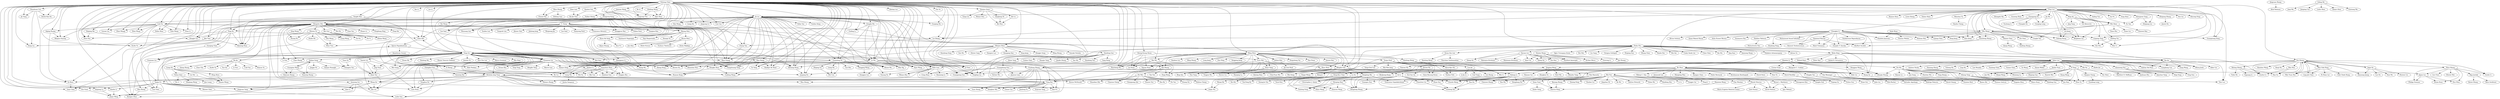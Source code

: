 strict digraph G{
"Enhong Chen " -> "Qi Liu "
"Enhong Chen " -> "Biao Xiang "
"Enhong Chen " -> "Fangshuang Tang "
"Enhong Chen " -> "Biao Chang "
"Enhong Chen " -> "Hengshu Zhu "
"Enhong Chen " -> "Yong Ge "
"Enhong Chen " -> "Chang Tan "
"Enhong Chen " -> "Chunni Dai"
"Enhong Chen " -> "Huanhuan Cao "
"Enhong Chen " -> "Jilei Tian "
"Enhong Chen " -> "Le Wu "
"Enhong Chen " -> "Linli Xu "
"Enhong Chen " -> "Tengfei Bao "
"Enhong Chen " -> "Lei Zhang "
"Enhong Chen " -> "Jie Yang "
"Enhong Chen " -> "Zaiyi Chen"
"Enhong Chen " -> "Qi Zhou "
"Enhong Chen " -> "Nicholas Jing Yuan "
"Enhong Chen " -> "Yijun Wang"
"Enhong Chen " -> "Zhen Pan"
"Enhong Chen " -> "Tong Xu "
"Enhong Chen " -> "Haiping Ma "
"Enhong Chen " -> "Hongjie Lin"
"Enhong Chen " -> "Hongke Zhao "
"Enhong Chen " -> "Ruoyan Kong"
"Enhong Chen " -> "Xianyu Zeng "
"Enhong Chen " -> "Chuanren Liu "
"Enhong Chen " -> "Liyuan Liu "
"Enhong Chen " -> "Zhen Wangy"
"Enhong Chen " -> "Chu Guan "
"Enhong Chen " -> "Xinjiang Lu "
"Enhong Chen " -> "Xiaolin Li "
"Enhong Chen " -> "Xin Li "
"Enhong Chen " -> "Guandong Xu "
"Enhong Chen " -> "Lin Li "
"Enhong Chen " -> "Aiqing Huang "
"Enhong Chen " -> "Wenjun Ouyang "
"Enhong Chen " -> "Chen Zhu "
"Enhong Chen " -> "Zheng Dong "
"Enhong Chen " -> "Zhen Wang "
"Enhong Chen " -> "Zefan Shen "
"Enhong Chen " -> "Yubo Wang "
"Enhong Chen " -> "Yitan Li "
"Enhong Chen " -> "Guangxiang Zeng "
"Enhong Chen " -> "Min Wang "
"Enhong Chen " -> "Ji Chen "
"Enhong Chen " -> "Kuifei Yu "
"Enhong Chen " -> "Bo Li "
"Enhong Chen " -> "Dong Liu "
"Enhong Chen " -> "Zhongmou Li "
"Enhong Chen " -> "Lingyang Chu "
"Enhong Chen " -> "Zhefeng Wang "
"Enhong Chen " -> "Zijin Zhao "
"Enhong Chen " -> "Yong Ge "
"Enhong Chen " -> "Yanjie Fu "
"Enhong Chen " -> "Xiangyu Zhao "
"Enhong Chen " -> "Guifeng Wang "
"Enhong Chen " -> "Guangming Guo "
"Enhong Chen " -> "Yingling Liu "
"Enhong Chen " -> "Minghui Qiu "
"Enhong Chen " -> "Yingzi Wang "
"Enhong Chen " -> "Defu Lian "
"Enhong Chen " -> "Yong Rui "
"Enhong Chen " -> "Cong Zhao "
"Enhong Chen " -> "Zhen Liao "
"Enhong Chen " -> "Yu Yang "
"Enhong Chen " -> "Shafqat Ali Shad "
"Enhong Chen " -> "Hao Wang "
"Enhong Chen " -> "Xiaohui Sun "
"Enhong Chen " -> "Derek Hao Hu "
"Enhong Chen " -> "Xiaojun Quan "
"Enhong Chen " -> "Qiming Luo "
"Enhong Chen " -> "Haocheng Wu "
"Enhong Chen " -> "Wei Wu "
"Enhong Chen " -> "Lei Duan "
"Enhong Chen " -> "Runze Wu "
"Enhong Chen " -> "Wan Ng"
"Enhong Chen " -> "Fuzheng Zhang "
"Enhong Chen " -> "Fan Ye "
"Enhong Chen " -> "Xiang Wu "
"Enhong Chen " -> "Liang He "
"Enhong Chen " -> "Jingsong Lv"
"Enhong Chen " -> "Can Cao"
"Enhong Chen " -> "Guoping Hu"
"Enhong Chen " -> "Yi Zheng "
"Enhong Chen " -> "Guiling Li "
"Enhong Chen " -> "Baoxing Huai "
"Enhong Chen " -> "Junping Du "
"Fuzheng Zhang " -> "Zhenyu Zhang"
"Fuzheng Zhang " -> "Honghao Wei "
"Fuzheng Zhang " -> "Chuan Cao "
"Fuzheng Zhang " -> "Hao Fu "
"Fuzheng Zhang " -> "Yuan Zhong "
"Fuzheng Zhang " -> "Wen Zhong "
"Fuzheng Zhang " -> "Jianxun Lian "
"Fuzheng Zhang " -> "Yingmin Zhou "
"Wei Wu " -> "Kai Zhang "
"Wei Wu " -> "Haocheng Wu "
"Wei Wu " -> "Fang Wang "
"Wei Wu " -> "Lei Duan "
"Kai Zhang " -> "Fang Wang "
"Xiaojun Quan " -> "Wenyu Dou "
"Xiaojun Quan " -> "Xingliang Ni "
"Xiaojun Quan " -> "Zhi Lu "
"Xiaojun Quan " -> "Bei Hua "
"Xiaojun Quan " -> "Gang Liu "
"Zhi Lu " -> "Bei Hua "
"Xingliang Ni " -> "Bei Hua "
"Xiaohui Sun " -> "Dongyeop Kang "
"Xiaohui Sun " -> "Ho-Jin Choi "
"Dongyeop Kang " -> "Woosang Lim "
"Dongyeop Kang " -> "Kijung Shin "
"Dongyeop Kang " -> "Lee Sael "
"Dongyeop Kang " -> "U. Kang "
"Dongyeop Kang " -> "Donggyun Han "
"Dongyeop Kang " -> "Nahea Park "
"Dongyeop Kang " -> "Sangtae Kim "
"Dongyeop Kang " -> "Soobin Lee "
"U. Kang " -> "Francesco Silvestri "
"U. Kang " -> "Yongsub Lim "
"U. Kang " -> "Jihoon Choi"
"U. Kang " -> "Woosang Lim "
"U. Kang " -> "Kijung Shin "
"U. Kang " -> "Lee Sael "
"U. Kang " -> "Jinhong Jung "
"U. Kang " -> "Woojeong Jin"
"U. Kang " -> "Lee Sael"
"U. Kang " -> "Namyong Park"
"U. Kang " -> "Donggyun Han "
"U. Kang " -> "Nahea Park "
"U. Kang " -> "Sangtae Kim "
"U. Kang " -> "Soobin Lee "
"Kijung Shin " -> "Hyun Ah Song "
"Kijung Shin " -> "Hwanjo Yu "
"Kijung Shin " -> "Jisu Kim "
"Kijung Shin " -> "Vaishnavh Nagarajan "
"Kijung Shin " -> "Naji Shajarisales "
"Hyun Ah Song " -> "Xiao Fu "
"Hyun Ah Song " -> "Kejun Huang "
"Kijung Shin " -> "Bryan Hooi "
"Bryan Hooi " -> "Disha Makhija"
"Bryan Hooi " -> "Mohit Kumar"
"Bryan Hooi " -> "Jisu Kim "
"Bryan Hooi " -> "Tsubasa Takahashi "
"Zhen Liao " -> "Ho-Jin Choi "
"Defu Lian " -> "Yuyang Ye"
"Defu Lian " -> "Wenya Zhu"
"Defu Lian " -> "Zhenyu Zhang"
"Defu Lian " -> "Xianming Li "
"Defu Lian " -> "Yong Rui "
"Defu Lian " -> "Cong Zhao "
"Yingzi Wang " -> "Kieran McDonald "
"Yingzi Wang " -> "Yong Rui "
"Minghui Qiu " -> "Guangming Guo "
"Minghui Qiu " -> "Yingling Liu "
"Minghui Qiu " -> "Yaliang Li "
"Minghui Qiu " -> "Qi Li "
"Minghui Qiu " -> "Shi Zhi "
"Minghui Qiu " -> "Lu Su "
"Minghui Qiu " -> "Heng Ji "
"Minghui Qiu " -> "Qiming Diao "
"Minghui Qiu " -> "Chao-Yuan Wu "
"Minghui Qiu " -> "Wei Dong "
"Heng Ji " -> "Wenqi He "
"Heng Ji " -> "Meng Qu "
"Heng Ji " -> "Zeqiu Wu "
"Meng Qu " -> "Zeqiu Wu "
"Wenqi He " -> "Zeqiu Wu "
"Lu Su " -> "Hengtong Zhang "
"Lu Su " -> "Yunlong Feng "
"Lu Su " -> "Zhaoran Wang "
"Lu Su " -> "Shiyu Wang "
"Lu Su " -> "Chuishi Meng "
"Lu Su " -> "Christopher J. Quinn "
"Qi Li " -> "Hengtong Zhang "
"Qi Li " -> "Yunlong Feng "
"Qi Li " -> "Chuishi Meng "
"Qi Li " -> "Nan Du "
"Qi Li " -> "Yusheng Xie "
"Qi Li " -> "Christopher J. Quinn "
"Nan Du " -> "Yusheng Xie "
"Yaliang Li " -> "Chenwei Zhang "
"Yaliang Li " -> "Hengtong Zhang "
"Yaliang Li " -> "Guangxu Xun "
"Yaliang Li " -> "Vishrawas Gopalakrishnan"
"Yaliang Li " -> "Chaochun Liu "
"Yaliang Li " -> "Huan Sun "
"Yaliang Li " -> "Hongliang Fei"
"Yaliang Li " -> "Hao Wu"
"Yaliang Li " -> "Chuishi Meng "
"Yaliang Li " -> "Yusheng Xie "
"Huan Sun " -> "Yusheng Xie "
"Chaochun Liu " -> "Yusheng Xie "
"Yanjie Fu " -> "Xiaolin Li "
"Yanjie Fu " -> "Xinjiang Lu "
"Yanjie Fu " -> "Jingci Ming"
"Yanjie Fu " -> "Bin Liu "
"Yanjie Fu " -> "Qiao Li "
"Yanjie Fu " -> "Weiwei Chen "
"Yanjie Fu " -> "Jingyuan Yang "
"Yanjie Fu " -> "Hao Zhong "
"Yanjie Fu " -> "Yong Ge "
"Yanjie Fu " -> "Spiros Papadimitriou "
"Yanjie Fu " -> "Lian Duan "
"Yanjie Fu " -> "Can Chen "
"Yanjie Fu " -> "Yong Ge "
"Spiros Papadimitriou " -> "Ananthram Swami "
"Spiros Papadimitriou " -> "Yong Ge "
"Yong Ge " -> "Guifeng Wang "
"Yong Ge " -> "Richang Hong "
"Yong Ge " -> "Chuan He "
"Yong Ge " -> "Xindong Wu "
"Yong Ge " -> "Junping Du "
"Hao Zhong " -> "Xiangyu Zhao "
"Weiwei Chen " -> "Leilei Sun "
"Xinjiang Lu " -> "Jingci Ming"
"Xiaolin Li " -> "Jingci Ming"
"Zhefeng Wang " -> "Lingyang Chu "
"Zhefeng Wang " -> "Zijin Zhao "
"Zhongmou Li " -> "Xiang Wu "
"Min Wang " -> "Fei Chen "
"Min Wang " -> "Linpeng Tang "
"Min Wang " -> "Lei Zhang "
"Min Wang " -> "Guangxiang Zeng "
"Min Wang " -> "Yuhong Xiong "
"Min Wang " -> "Bingduan Lin "
"Min Wang " -> "Peng Jiang "
"Min Wang " -> "Huiman Hou "
"Min Wang " -> "Lijiang Chen "
"Min Wang " -> "Shimin Chen "
"Min Wang " -> "Conglei Yao "
"Min Wang " -> "Gensheng Zhang "
"Min Wang " -> "Xiao Jiang "
"Gensheng Zhang " -> "Abolfazl Asudeh "
"Gensheng Zhang " -> "Gergely V. Zaruba "
"Shimin Chen " -> "Yanfeng Zhang "
"Shimin Chen " -> "Qiang Wang "
"Lei Zhang " -> "Chang Tan "
"Lei Zhang " -> "Ji Chen "
"Chang Tan " -> "Biao Chang "
"Linpeng Tang " -> "Kai Shu "
"Linpeng Tang " -> "Wan Li "
"Aiqing Huang " -> "Qi Zhou "
"Aiqing Huang " -> "Wenjun Ouyang "
"Qi Zhou " -> "Zaiyi Chen"
"Chu Guan " -> "Jingci Ming"
"Chuanren Liu " -> "Xianyu Zeng "
"Chuanren Liu " -> "Jingyuan Yang "
"Chuanren Liu " -> "Mingfei Teng "
"Chuanren Liu " -> "March Liao"
"Chuanren Liu " -> "Vivian Zhu"
"Chuanren Liu " -> "Nicholas Jing Yuan "
"Chuanren Liu " -> "Songhua Xu "
"Chuanren Liu " -> "Zheng Dong "
"Chuanren Liu " -> "Kai Zhang "
"Chuanren Liu " -> "Wei Geng"
"Chuanren Liu " -> "Matt Perkins"
"Chuanren Liu " -> "Bowen Du "
"Chuanren Liu " -> "Zhenshan Hou "
"Chuanren Liu " -> "Meng Qu "
"Chuanren Liu " -> "Leilei Sun "
"Chuanren Liu " -> "Yanming Xie"
"Chuanren Liu " -> "Lian Duan "
"Chuanren Liu " -> "Yong Tang "
"Chuanren Liu " -> "Yong Ge "
"Meng Qu " -> "Qiao Li "
"Meng Qu " -> "Jingyuan Yang "
"Meng Qu " -> "Bin Liu "
"Kai Zhang " -> "Shandian Zhe "
"Kai Zhang " -> "Chaoran Cheng "
"Kai Zhang " -> "Tan Yan "
"Songhua Xu " -> "Lian Duan "
"Nicholas Jing Yuan " -> "Zaiyi Chen"
"Nicholas Jing Yuan " -> "Zhenyu Zhang"
"Nicholas Jing Yuan " -> "Kieran McDonald "
"Nicholas Jing Yuan " -> "Honghao Wei "
"Nicholas Jing Yuan " -> "Chuan Cao "
"Nicholas Jing Yuan " -> "Hao Fu "
"Nicholas Jing Yuan " -> "Yuan Zhong "
"Nicholas Jing Yuan " -> "Wen Zhong "
"Nicholas Jing Yuan " -> "Lian Duan "
"Hongke Zhao " -> "Ruoyan Kong"
"Hongke Zhao " -> "Guifeng Wang "
"Haiping Ma " -> "Zhen Pan"
"Haiping Ma " -> "Hongjie Lin"
"Tong Xu " -> "Zhen Pan"
"Tong Xu " -> "Hongjie Lin"
"Tong Xu " -> "Guannan Liu "
"Tong Xu " -> "Guoqing Chen "
"Tong Xu " -> "Xiangyu Zhao "
"Tong Xu " -> "Chen Zhu "
"Tong Xu " -> "Baoxing Huai "
"Guoqing Chen " -> "Can Chen "
"Guannan Liu " -> "Can Chen "
"Tengfei Bao " -> "Le Wu "
"Tengfei Bao " -> "Linli Xu "
"Tengfei Bao " -> "Yi Zheng "
"Tengfei Bao " -> "Baoxing Huai "
"Tengfei Bao " -> "Hengshu Zhu "
"Hengshu Zhu " -> "Biao Chang "
"Hengshu Zhu " -> "Xianyu Zeng "
"Hengshu Zhu " -> "Huang Xu "
"Hengshu Zhu " -> "Bin Guo "
"Hengshu Zhu " -> "Chen Zhu "
"Hengshu Zhu " -> "Bo Jin "
"Hengshu Zhu " -> "Li Guo"
"Hengshu Zhu " -> "Chao Zhang"
"Hengshu Zhu " -> "Kuifei Yu "
"Hengshu Zhu " -> "Huayu Li "
"Hengshu Zhu " -> "Fangshuang Tang "
"Hengshu Zhu " -> "Xiangyu Zhao "
"Hengshu Zhu " -> "Chen Zhu "
"Hengshu Zhu " -> "Pengliang Ding "
"Hengshu Zhu " -> "Fang Xie "
"Hengshu Zhu " -> "Qing Wang "
"Hengshu Zhu " -> "Wei Hu "
"Hengshu Zhu " -> "Yuan Yao "
"Hengshu Zhu " -> "Junming Liu "
"Hengshu Zhu " -> "Baoxing Huai "
"Junming Liu " -> "Jingci Ming"
"Junming Liu " -> "Qiao Li "
"Junming Liu " -> "Jingyuan Yang "
"Junming Liu " -> "Leilei Sun "
"Bo Jin " -> "Chao Che "
"Bo Jin " -> "Kuifei Yu"
"Bo Jin " -> "Yue Qu "
"Bo Jin " -> "Li Guo "
"Bo Jin " -> "Cuili Yao "
"Bo Jin " -> "Ruiyun Yu "
"Bo Jin " -> "Qiang Zhang "
"Bin Guo " -> "Zhitao Wang "
"Bin Guo " -> "Liang Wang "
"Bin Guo " -> "Tao Ku "
"Bin Guo " -> "Fei Yi "
"Bin Guo " -> "Miao Tian "
"Linli Xu " -> "Zaiyi Chen"
"Linli Xu " -> "Liyuan Liu "
"Linli Xu " -> "Zhen Wangy"
"Linli Xu " -> "Wenjun Ouyang "
"Linli Xu " -> "Zhen Wang "
"Linli Xu " -> "Zefan Shen "
"Linli Xu " -> "Yubo Wang "
"Linli Xu " -> "Yitan Li "
"Linli Xu " -> "Yong Rui "
"Le Wu " -> "Yijun Wang"
"Le Wu " -> "Guangming Guo "
"Le Wu " -> "Yingling Liu "
"Le Wu " -> "Junping Du "
"Le Wu " -> "Richang Hong "
"Richang Hong " -> "Junping Du "
"Jilei Tian " -> "Kuifei Yu "
"Jilei Tian " -> "Dong Liu "
"Jilei Tian " -> "Baoxing Huai "
"Huanhuan Cao " -> "Jie Yang "
"Huanhuan Cao " -> "Kuifei Yu "
"Huanhuan Cao " -> "Dong Liu "
"Huanhuan Cao " -> "Derek Hao Hu "
"Yong Ge " -> "Biao Chang "
"Yong Ge " -> "Hasan Timucin Ozdemir "
"Yong Ge " -> "Jannite Yu "
"Yong Ge " -> "Kuo Chu Lee "
"Yong Ge " -> "Zhenyu Zhang"
"Yong Ge " -> "Qi Liu "
"Yong Ge " -> "Ruoyan Kong"
"Yong Ge " -> "Yong Rui "
"Yong Ge " -> "Danhuai Guo "
"Yong Ge " -> "Yingqiu Zhu "
"Yong Ge " -> "Wei Xu "
"Yong Ge " -> "Zijun Yao "
"Yong Ge " -> "Yanchi Liu "
"Yong Ge " -> "Chen Zhu "
"Yong Ge " -> "Li Guo"
"Yong Ge " -> "Chao Zhang"
"Yong Ge " -> "Liang Wu "
"Yong Ge " -> "Liang Du "
"Yong Ge " -> "Bo Liu "
"Yong Ge " -> "Changxia Tao "
"Yong Ge " -> "Qinbao Song "
"Yong Ge " -> "Yuan Ge"
"Yong Ge " -> "Wei Geng"
"Yong Ge " -> "Matt Perkins"
"Yong Ge " -> "Keli Xiao "
"Yong Ge " -> "Marco Gruteser "
"Yong Ge " -> "Biao Xiang "
"Yong Ge " -> "Yi Zheng "
"Yong Ge " -> "Min Ding "
"Yong Ge " -> "Xiang Wu "
"Biao Xiang " -> "Fangshuang Tang "
"Biao Xiang " -> "Ji Chen "
"Biao Xiang " -> "Yu Yang "
"Biao Xiang " -> "Shafqat Ali Shad "
"Biao Xiang " -> "Yi Zheng "
"Keli Xiao " -> "Yong Ge "
"Yuan Ge" -> "Changxia Tao "
"Qinbao Song " -> "Changxia Tao "
"Qinbao Song " -> "Guangtao Wang "
"Qinbao Song " -> "Xueying Zhang "
"Qinbao Song " -> "Kaiyuan Zhang "
"Qinbao Song " -> "Xuejun Huangfu "
"Qinbao Song " -> "Jingjie Ni "
"Guangtao Wang " -> "Xueying Zhang "
"Guangtao Wang " -> "Kaiyuan Zhang "
"Guangtao Wang " -> "Qinbao Song "
"Liang Du " -> "Hanmo Wang "
"Liang Du " -> "Peng Zhou "
"Liang Du " -> "Lei Shi "
"Liang Du " -> "Yuhua Qian "
"Liang Du " -> "Liang Wu "
"Liang Du " -> "Bo Liu "
"Jianhui Li " -> "Danhuai Guo "
"Jianhui Li " -> "Yingqiu Zhu "
"Jianhui Li " -> "Wei Xu "
"Jianhui Li " -> "Liang Wu "
"Jianhui Li " -> "Bo Liu "
"Jianhui Li " -> "Bin Cao "
"Guandong Xu " -> "Liang Wu "
"Guandong Xu " -> "Bo Liu "
"Guandong Xu " -> "Yuanchun Zhou "
"Guandong Xu " -> "Liang Hu "
"Guandong Xu " -> "Wei Cao "
"Guandong Xu " -> "Zhiping Gu"
"Guandong Xu " -> "Runze Wu "
"Guandong Xu " -> "Wan Ng"
"Guandong Xu " -> "Songguo Liu"
"Guandong Xu " -> "Can Zhu "
"Zhiping Gu" -> "Wei Cao "
"Liang Hu " -> "Wei Cao "
"Yuanchun Zhou " -> "Danhuai Guo "
"Yuanchun Zhou " -> "Yingqiu Zhu "
"Yuanchun Zhou " -> "Wei Xu "
"Yuanchun Zhou " -> "Liang Wu "
"Yuanchun Zhou " -> "Bo Liu "
"Yuanchun Zhou " -> "Bin Cao "
"Liang Wu " -> "Justin Sampson "
"Yuhua Qian " -> "Zhiqiang Wang "
"Yuhua Qian " -> "Jiye Liang "
"Yuhua Qian " -> "Ru Li "
"Lei Shi " -> "Hanmo Wang "
"Peng Zhou " -> "Hanmo Wang "
"Yanchi Liu " -> "Zijun Yao "
"Yanchi Liu " -> "Bin Liu "
"Yanchi Liu " -> "Lian Duan "
"Zijun Yao " -> "Bin Liu "
"Zijun Yao " -> "Yong Ge "
"Yong Rui " -> "Honghao Wei "
"Yong Rui " -> "Chuan Cao "
"Yong Rui " -> "Hao Fu "
"Yong Rui " -> "Yuan Zhong "
"Yong Rui " -> "Hao Fu "
"Yong Rui " -> "Jianlong Fu "
"Yong Rui " -> "Kuiyuan Yang "
"Qi Liu " -> "Fangshuang Tang "
"Qi Liu " -> "Yuyang Ye"
"Qi Liu " -> "Wenya Zhu"
"Qi Liu " -> "Yijun Wang"
"Qi Liu " -> "Zhen Pan"
"Qi Liu " -> "Hongjie Lin"
"Qi Liu " -> "Ruoyan Kong"
"Qi Liu " -> "Xianyu Zeng "
"Qi Liu " -> "Keli Xiao "
"Qi Liu " -> "Yefan Tao "
"Qi Liu " -> "Yuefan Deng "
"Qi Liu " -> "Chen Zhu "
"Qi Liu " -> "Zheng Dong "
"Qi Liu " -> "Ji Chen "
"Qi Liu " -> "Xiangyu Zhao "
"Qi Liu " -> "Guifeng Wang "
"Qi Liu " -> "Guangming Guo "
"Qi Liu " -> "Yingling Liu "
"Qi Liu " -> "Yu Yang "
"Qi Liu " -> "Shafqat Ali Shad "
"Qi Liu " -> "Hao Wang "
"Qi Liu " -> "Runze Wu "
"Qi Liu " -> "Wan Ng"
"Qi Liu " -> "Xiang Wu "
"Qi Liu " -> "Liang He "
"Qi Liu " -> "Jingsong Lv"
"Qi Liu " -> "Can Cao"
"Qi Liu " -> "Guoping Hu"
"Qi Liu " -> "Yi Zheng "
"Qi Liu " -> "Baoxing Huai "
"Qi Liu " -> "Junping Du "
"Hengshu Zhu " -> "Zhiwen Yu "
"Zhiwen Yu " -> "Huang Xu "
"Zhiwen Yu " -> "Zhitao Wang "
"Zhiwen Yu " -> "Liang Wang "
"Zhiwen Yu " -> "Tao Ku "
"Zhiwen Yu " -> "Fei Yi "
"Zhiwen Yu " -> "Miao Tian "
"Zhiwen Yu " -> "Zhu Wang "
"Zhiwen Yu " -> "Huilei He "
"Zhiwen Yu " -> "Jilei Tian "
"Zhu Wang " -> "Miao Tian "
"Qi Liu " -> "Biao Chang "
"Enhong Chen " -> "Miao Zhang "
"Enhong Chen " -> "Wenjun Zhou "
"Enhong Chen " -> "Hao Zhong "
"Enhong Chen " -> "Guangzhong Sun "
"Enhong Chen " -> "Ming Zhou "
"Enhong Chen " -> "Kai Zheng "
"Kai Zheng " -> "Hoyoung Jueng"
"Kai Zheng " -> "Jiajie Xu "
"Kai Zheng " -> "Haozhou Wang "
"Kai Zheng " -> "Bolong Zheng "
"Kai Zheng " -> "Wen Chih Peng "
"Kai Zheng " -> "Ling Jyh Chen "
"Kai Zheng " -> "Fuzheng Zhang "
"Kai Zheng " -> "Yong Rui "
"Kai Zheng " -> "Han Su "
"Kai Zheng " -> "Guohui Li "
"Kai Zheng " -> "Shuo Shang "
"Kai Zheng " -> "Guohe Li "
"Kai Zheng " -> "Haoji Hu "
"Kai Zheng " -> "Yingzi Wang "
"Shuo Shang " -> "Kun Zhao "
"Shuo Shang " -> "Philipp Sommer "
"Shuo Shang " -> "Brano Kusy "
"Shuo Shang " -> "Raja Jurdak "
"Shuo Shang " -> "Lisi Chen "
"Shuo Shang " -> "Zhewei Wei "
"Shuo Shang " -> "Guohe Li "
"Raja Jurdak " -> "Kewei Zhang "
"Raja Jurdak " -> "Reza Arablouei "
"Fuzheng Zhang " -> "Xiang Ao "
"Xiang Ao " -> "Yingmin Zhou "
"Ling Jyh Chen " -> "Kai Zheng "
"Wen Chih Peng " -> "Wen Yuan Zhu "
"Wen Chih Peng " -> "Kai Zheng "
"Wen Chih Peng " -> "Chih Chieh Hung "
"Wen Chih Peng " -> "Po Ruey Lei "
"Wen Yuan Zhu " -> "Kai Zheng "
"Bolong Zheng " -> "Yaguang Li "
"Bolong Zheng " -> "Han Su "
"Bolong Zheng " -> "Tieke He "
"Bolong Zheng " -> "Guohui Li "
"Jiajie Xu " -> "Hoyoung Jueng"
"Jiajie Xu " -> "Huiwen Liu "
"Jiajie Xu " -> "Kai Zheng "
"Jiajie Xu " -> "Lan Du "
"Jiajie Xu " -> "Xian Wu "
"Ming Zhou " -> "Pengcheng Yin "
"Ming Zhou " -> "Nan Duan "
"Ming Zhou " -> "Junwei Bao "
"Ming Zhou " -> "Kai Zhang "
"Ming Zhou " -> "Wei Wu "
"Ming Zhou " -> "Haocheng Wu "
"Ming Zhou " -> "Zhou Zhao "
"Ming Zhou " -> "Furu Wei "
"Ming Zhou " -> "Yingjun Wu "
"Ming Zhou " -> "Hyun-Kyo Oh "
"Ming Zhou " -> "Sunju Park "
"Ming Zhou " -> "Yajuan Duan "
"Ming Zhou " -> "Xiaolong Wang "
"Ming Zhou " -> "Xiaohua Liu "
"Ming Zhou " -> "Ming Zhang "
"Ming Zhou " -> "Jinhan Kim "
"Ming Zhou " -> "Long Jiang "
"Ming Zhou " -> "Xiaohua Liu "
"Ming Zhou " -> "Long Jiang "
"Ming Zhou " -> "Duo Ding "
"Ming Zhou " -> "Xingping Jiang "
"Ming Zhou " -> "Fang Wang "
"Ming Zhou " -> "Lei Duan "
"Ming Zhou " -> "Bing Qin "
"Ming Zhou " -> "Nan Yang "
"Long Jiang " -> "Ming Zhou "
"Jinhan Kim " -> "Ming Zhou "
"Sunju Park " -> "Hyun-Kyo Oh "
"Sunju Park " -> "Jiwoon Ha "
"Sunju Park " -> "Soon-Hyoung Kwon "
"Sunju Park " -> "Min-Hee Jang "
"Sunju Park " -> "Sang-Chul Lee "
"Sunju Park " -> "Yoohan Noh "
"Jiwoon Ha " -> "Dong-Kyu Chae "
"Jiwoon Ha " -> "BooJoong Kang "
"Jiwoon Ha " -> "Eul Gyu Im "
"Jiwoon Ha " -> "Soon-Hyoung Kwon "
"Dong-Kyu Chae " -> "Seong-Je Cho "
"Dong-Kyu Chae " -> "Yesol Kim "
"Dong-Kyu Chae " -> "Yun-Yong Ko "
"Hyun-Kyo Oh " -> "Yoohan Noh "
"Furu Wei " -> "Zhou Zhao "
"Furu Wei " -> "Yingjun Wu "
"Furu Wei " -> "Yajuan Duan "
"Furu Wei " -> "Duyu Tang "
"Furu Wei " -> "Bing Qin "
"Furu Wei " -> "Nan Yang "
"Duyu Tang " -> "Bing Qin "
"Duyu Tang " -> "Nan Yang "
"Zhou Zhao " -> "Yingjun Wu "
"Zhou Zhao " -> "Xinyu Duan "
"Zhou Zhao " -> "Jun Xiao "
"Zhou Zhao " -> "Hanqing Lu "
"Zhou Zhao " -> "Steven Liu "
"Guangzhong Sun " -> "Xianming Li "
"Guangzhong Sun " -> "Xichen Wu "
"Guangzhong Sun " -> "Cong Zhao "
"Guangzhong Sun " -> "Yong Rui "
"Guangzhong Sun " -> "Jianxun Lian "
"Minghui Qiu " -> "Fenglong Ma "
"Qi Li " -> "Chaochun Liu "
"Qi Li " -> "Huan Sun "
"Yaliang Li " -> "Nan Du "
"Fenglong Ma " -> "Hengtong Zhang "
"Fenglong Ma " -> "Guangxu Xun "
"Fenglong Ma " -> "Vishrawas Gopalakrishnan"
"Fenglong Ma " -> "Yunlong Feng "
"Fenglong Ma " -> "Shi Zhi "
"Fenglong Ma " -> "Christopher J. Quinn "
"Chen Zhu " -> "Spiros Papadimitriou "
"Wenjun Zhou " -> "Xiaogang Han "
"Wenjun Zhou " -> "Xing Jiang "
"Wenjun Zhou " -> "Hengjie Song "
"Wenjun Zhou " -> "Ming Zhong "
"Wenjun Zhou " -> "Toyoaki Nishida "
"Wenjun Zhou " -> "Bowen Du "
"Wenjun Zhou " -> "Zhenshan Hou "
"Wenjun Zhou " -> "Xiaodong Feng "
"Wenjun Zhou " -> "Sen Wu "
"Wenjun Zhou " -> "Zhiwei Tang "
"Wenjun Zhou " -> "Yong Ge "
"Wenjun Zhou " -> "Xiaofeng Gao "
"Wenjun Zhou " -> "Hangzai Luo "
"Xiaofeng Gao " -> "Jiaofei Zhong "
"Xiaofeng Gao " -> "Yan Shi "
"Xiaofeng Gao " -> "Xiaodong Yue "
"Xiaofeng Gao " -> "Yang Hong "
"Xiaofeng Gao " -> "Qiwei Tang "
"Xiaofeng Gao " -> "Guihai Chen "
"Xiaofeng Gao " -> "Shaojie Tang "
"Yong Ge " -> "Hengshu Zhu "
"Yong Ge " -> "Hongke Zhao "
"Yong Ge " -> "Yuanchun Zhou "
"Yong Ge " -> "Jianhui Li "
"Yong Ge " -> "Jing Yuan "
"Yong Ge " -> "Le Wu "
"Yong Ge " -> "Bo Jin "
"Yong Ge " -> "Guandong Xu "
"Yong Ge " -> "Chuanren Liu "
"Yong Ge " -> "Guannan Liu "
"Yi Zheng " -> "Nicholas Jing Yuan "
"Nicholas Jing Yuan " -> "Yanjie Fu "
"Nicholas Jing Yuan " -> "Songhua Xu "
"Nicholas Jing Yuan " -> "Yong Rui "
"Yanjie Fu " -> "Chu Guan "
"Le Wu " -> "Hongke Zhao "
"Jing Yuan " -> "Zijun Yao "
"Qi Liu " -> "Linli Xu "
"Qi Liu " -> "Hengshu Zhu "
"Miao Zhang " -> "Chunni Dai"
"Miao Zhang " -> "Zhifang Liao "
"Hengshu Zhu " -> "Richang Hong "
"Hengshu Zhu " -> "Jingyuan Yang "
"Enhong Chen " -> "Feida Zhu "
"Enhong Chen " -> "Ping Luo "
"Enhong Chen " -> "Linpeng Tang "
"Enhong Chen " -> "Richang Hong "
"Kai Zheng " -> "Wen Yuan Zhu "
"Kai Zheng " -> "Nicholas Jing Yuan "
"Kai Zheng " -> "Wen Hua "
"Wen Hua " -> "Han Su "
"Wen Hua " -> "Guohui Li "
"Nicholas Jing Yuan " -> "Qi Zhou "
"Ping Luo " -> "Zhiqiang Zhang "
"Ping Luo " -> "Yading Yue "
"Ping Luo " -> "Jia He "
"Ping Luo " -> "Kai Shu "
"Ping Luo " -> "Wan Li "
"Ping Luo " -> "Peifeng Yin "
"Ping Luo " -> "Wei Shen "
"Ping Luo " -> "Min Wang "
"Ping Luo " -> "Lei Zhang "
"Ping Luo " -> "Xu Pu "
"Ping Luo " -> "Yuhong Xiong "
"Ping Luo " -> "Yong Zhao "
"Ping Luo " -> "Fen Lin "
"Ping Luo " -> "Shicong Feng "
"Ping Luo " -> "Baoyao Zhou "
"Ping Luo " -> "Liwei Zheng "
"Ping Luo " -> "Dan Luo "
"Ping Luo " -> "Guangxiang Zeng "
"Ping Luo " -> "Yuhong Xiong "
"Ping Luo " -> "Bingduan Lin "
"Ping Luo " -> "Shengwen Yang "
"Ping Luo " -> "Xukun Shen"
"Ping Luo " -> "Su Yan "
"Ping Luo " -> "Zhiqiang Liu "
"Ping Luo " -> "Yong Zhao "
"Ping Luo " -> "Zhongzhi Shi "
"Ping Luo " -> "Wenchao Yu "
"Ping Luo " -> "Xiang Ao "
"Ping Luo " -> "Conglei Yao "
"Ping Luo " -> "Qi Liu "
"Ping Luo " -> "Gensheng Zhang "
"Ping Luo " -> "Xiao Jiang "
"Ping Luo " -> "Yuhong Xiong "
"Ping Luo " -> "Guoxing Zhan"
"Qi Liu " -> "Le Wu "
"Qi Liu " -> "Lei Zhang "
"Qi Liu " -> "Tong Xu "
"Qi Liu " -> "Hongke Zhao "
"Qi Liu " -> "Chuanren Liu "
"Qi Liu " -> "Chang Tan "
"Chuanren Liu " -> "Bin Liu "
"Kai Zhang " -> "Zhi Wei "
"Zhi Wei " -> "Fei Tan "
"Zhi Wei " -> "Chaoran Cheng "
"Zhi Wei " -> "Kuang Du"
"Zhi Wei " -> "Ruihua Cheng"
"Zhi Wei " -> "Chenguang Qin"
"Zhi Wei " -> "Huaxin You"
"Zhi Wei " -> "Sha Hu"
"Zhi Wei " -> "Shandian Zhe "
"Linli Xu " -> "Aiqing Huang "
"Le Wu " -> "Minghui Qiu "
"Wenchao Yu " -> "Xiaohu Cheng "
"Shengwen Yang " -> "Su Yan "
"Shengwen Yang " -> "Zhiqiang Liu "
"Wei Shen " -> "Yinan Liu "
"Wei Shen " -> "Chenwei Ran "
"Wei Shen " -> "Xuan Zhu "
"Wei Shen " -> "Conglei Yao "
"Peifeng Yin " -> "Kai Shu "
"Peifeng Yin " -> "Wan Li "
"Jia He " -> "Guoping Long "
"Zhiqiang Zhang " -> "Jiawei Hu "
"Feida Zhu " -> "Liu Yang "
"Feida Zhu " -> "Swapna Gottipati "
"Feida Zhu " -> "Huiping Sun "
"Feida Zhu " -> "Zhong Chen "
"Feida Zhu " -> "Hanbo Dai "
"Feida Zhu " -> "Wei Xie "
"Feida Zhu " -> "Cindy Xinde Lin "
"Feida Zhu " -> "Bolin Ding "
"Feida Zhu " -> "Bo Zhao "
"Feida Zhu " -> "Chen Chen "
"Feida Zhu " -> "Xin Mu "
"Feida Zhu " -> "Jing Xiao"
"Feida Zhu " -> "Jianzong Wang"
"Feida Zhu " -> "Guangming Guo "
"Feida Zhu " -> "Yingling Liu "
"Feida Zhu " -> "Qiang Qu "
"Feida Zhu " -> "Wei Dong "
"Feida Zhu " -> "Kwan Hui Lim "
"Feida Zhu " -> "Palakorn Achananuparp "
"Feida Zhu " -> "Adrian Vu "
"Feida Zhu " -> "Agus Trisnajaya Kwee "
"Feida Zhu " -> "Wei Wei "
"Feida Zhu " -> "Guohui Li "
"Kwan Hui Lim " -> "Xiaoting Wang "
"Kwan Hui Lim " -> "Tharshan Vaithianathan "
"Bo Zhao " -> "Xide Lin "
"Bo Zhao " -> "Mengting Wan "
"Bo Zhao " -> "Xiangyu Chen "
"Bo Zhao " -> "Wei Fan "
"Bo Zhao " -> "Fedor Borisyuk "
"Bo Zhao " -> "Krishnaram Kenthapadi "
"Bo Zhao " -> "David Stein "
"Bo Zhao " -> "Chuishi Meng "
"Bo Zhao " -> "Shi Zhi "
"Bo Zhao " -> "Wenzhu Tong "
"Bo Zhao " -> "Dian Yu "
"Bo Zhao " -> "Joonseok Lee "
"Bo Zhao " -> "Yupeng Gu "
"Bo Zhao " -> "David Hardtke "
"Bo Zhao " -> "Yizhou Sun "
"Bo Zhao " -> "Fangbo Tao "
"Bo Zhao " -> "Tim Weninger "
"Bryan L. Matthews " -> "David Nielsen "
"Tim Weninger " -> "Salvador Aguiñaga "
"Tim Weninger " -> "Rodrigo Palacios "
"Tim Weninger " -> "David Chiang "
"Tim Weninger " -> "Yonatan Bisk "
"Tim Weninger " -> "Baoxu Shi "
"Tim Weninger " -> "Rodrigo Palacios "
"Tim Weninger " -> "Thomas Gottron"
"Tim Weninger " -> "Rick Barber "
"Fangbo Tao " -> "Huan Gui "
"Fangbo Tao " -> "Jialu Liu "
"David Hardtke " -> "Yupeng Gu "
"David Hardtke " -> "Yizhou Sun "
"Joonseok Lee " -> "Sangho Suh "
"Joonseok Lee " -> "Seungyeon Kim "
"Wei Fan " -> "Chenwei Zhang "
"Wei Fan " -> "Jingchao Ni "
"Wei Fan " -> "Hongliang Fei"
"Wei Fan " -> "Hao Wu"
"Wei Fan " -> "Ke Wu "
"Wei Fan " -> "Andrea Edwards "
"Wei Fan " -> "Yubao Wu "
"Wei Fan " -> "Xiaofeng Zhu "
"Wei Fan " -> "Li Li "
"Wei Fan " -> "Chuishi Meng "
"Wei Fan " -> "Yongjie Cai "
"Wei Fan " -> "Ping Ji "
"Wei Fan " -> "Ziming Feng "
"Wei Fan " -> "Yusheng Xie "
"Wei Fan " -> "Nan Du "
"Wei Fan " -> "Xiaobai Liu "
"Jingyuan Zhang " -> "Altaf Rahman "
"Luo Jie " -> "Carl Yang"
"Luo Jie " -> "Lin Zhong"
"Luo Jie " -> "Li-Jia Li"
"Lifang He " -> "Jiaqi Ma "
"Lifang He " -> "Jianping Cao "
"Lifang He " -> "Linlin Shen "
"Lifang He " -> "Qianyi Zhan "
"Lifang He " -> "Guixiang Ma "
"Bolin Ding " -> "Xide Lin "
"Bolin Ding " -> "Xin Jin "
"Bolin Ding " -> "Liangliang Cao "
"Bolin Ding " -> "Jiebo Luo "
"Bolin Ding " -> "Zhenhui Li "
"Bolin Ding " -> "Roland Kays "
"Bolin Ding " -> "Peter Nye "
"Zhenhui Li " -> "Fei Wu "
"Zhenhui Li " -> "Hongjian Wang "
"Zhenhui Li " -> "Margaret C. Crofoot "
"Zhenhui Li " -> "Hongjian Wang "
"Zhenhui Li " -> "Corina Graif "
"Zhenhui Li " -> "Zhuojie Huang "
"Zhenhui Li " -> "Jingjing Wang "
"Hongjian Wang " -> "Zhuojie Huang "
"Fei Wu " -> "Zhuojie Huang "
"Jiebo Luo " -> "Tianran Hu "
"Jiebo Luo " -> "Yingzi Wang "
"Jiebo Luo " -> "Liangliang Cao "
"Jiebo Luo " -> "Yu Wang "
"Jiebo Luo " -> "Jianbo Yuan "
"Jiebo Luo " -> "Tong Sun "
"Jiebo Luo " -> "Simon Weber "
"Jiebo Luo " -> "Andrew Nocka "
"Jiebo Luo " -> "Danning Zheng "
"Jiebo Luo " -> "Junhuan Zhu "
"Jiebo Luo " -> "Yuheng Hu "
"Jiebo Luo " -> "Jun Wu "
"Jiebo Luo " -> "Ling He "
"Jiebo Luo " -> "Lee Murphy "
"Jiebo Luo " -> "Zhou Yu "
"Jiebo Luo " -> "Fei Wu "
"Jiebo Luo " -> "Yi Yang "
"Jiebo Luo " -> "Bin Xu "
"Jiebo Luo " -> "Hailin Jin "
"Jiebo Luo " -> "Jianchao Yang "
"Jiebo Luo " -> "Tianlang Chen"
"Jiebo Luo " -> "Yuxiao Chen"
"Jiebo Luo " -> "Gang Wang "
"Jiebo Luo " -> "Dhiraj Joshi "
"Jiebo Luo " -> "Andrey Del Pozo "
"Hailin Jin " -> "Matthew D. Hoffman "
"Bin Xu " -> "Xin Shen "
"Yi Yang " -> "Zhou Yu "
"Yi Yang " -> "Xiaojun Chang "
"Yi Yang " -> "Xiaochi Wei "
"Yi Yang " -> "Xiang Wang "
"Yi Yang " -> "Zhipeng Gao "
"Yi Yang " -> "Hanqi Wang "
"Yi Yang " -> "Jun Xiao "
"Yi Yang " -> "Weiming Lu "
"Yi Yang " -> "Jiajun Liu "
"Jiajun Liu " -> "Kun Zhao "
"Jiajun Liu " -> "Philipp Sommer "
"Jiajun Liu " -> "Brano Kusy "
"Xiaojun Chang " -> "Guodong Long "
"Fei Wu " -> "Zhou Yu "
"Fei Wu " -> "Siliang Tang "
"Fei Wu " -> "Xinyan Lu "
"Fei Wu " -> "Hanqi Wang "
"Fei Wu " -> "Jun Xiao "
"Fei Wu " -> "Weiming Lu "
"Fei Wu " -> "Jun Song "
"Fei Wu " -> "Haishan Wu"
"Fei Wu " -> "Tong Zhang"
"Fei Wu " -> "Xinyu Duan "
"Fei Wu " -> "Haidong Gao "
"Siliang Tang " -> "Zhou Yu "
"Siliang Tang " -> "Xinyu Duan "
"Siliang Tang " -> "Jun Xiao "
"Siliang Tang " -> "Haidong Gao "
"Jianbo Yuan " -> "Jun Wu "
"Tianran Hu " -> "Yingzi Wang "
"Xin Jin " -> "Liangliang Cao "
"Xin Jin " -> "Keke Cai "
"Xin Jin " -> "Gang Wang "
"Xin Jin " -> "Dhiraj Joshi "
"Xin Jin " -> "Andrey Del Pozo "
"Arijit Khan " -> "Thomas Wohler "
"Arijit Khan " -> "Nandish Jayaram "
"Nicholas Jing Yuan " -> "Dan Luo "
"Jilei Tian " -> "Hengshu Zhu "
"Hengshu Zhu " -> "Meng Qu "
"Zhiwen Yu " -> "Jingyuan Yang "
"Yong Ge " -> "Zhongmou Li "
"Guandong Xu " -> "Jianhui Li "
"Yanchi Liu " -> "Jing Yuan "
"Enhong Chen " -> "Guandong Xu "
"Kai Zheng " -> "Defu Lian "
"Guandong Xu " -> "Dongjing Wang "
"Dongjing Wang " -> "Songguo Liu"
"Chuanren Liu " -> "Chonghui Guo "
"Chonghui Guo " -> "Leilei Sun "
"Chonghui Guo " -> "Yanming Xie"
"Jinhan Kim " -> "Jin-woo Park "
"Xiaolong Wang " -> "Luo Jie "
"Linli Xu " -> "Yingzi Wang "
"Xiaolong Wang " -> "Min Li "
"Qi Liu " -> "Zongda Wu "
"Qi Liu " -> "Richang Hong "
"Zongda Wu " -> "Yijun Wang"
"Zongda Wu " -> "Guandong Xu "
"Zongda Wu " -> "Guiling Li "
"Enhong Chen " -> "Zongda Wu "
"Ping Luo " -> "Changying Du "
"Ping Luo " -> "Lili Jiang "
"Ping Luo " -> "Ning An "
"Ning An " -> "Yuhong Xiong "
"Ning An " -> "Bingduan Lin "
"Ning An " -> "Wei Shen "
"Ning An " -> "Jing Yang "
"Ning An " -> "Gil Alterovitz "
"Lili Jiang " -> "Yuhong Xiong "
"Lili Jiang " -> "Bingduan Lin "
"Changying Du " -> "Xin Jin "
"Changying Du " -> "Guoping Long "
"Changying Du " -> "Changde Du "
"Changying Du " -> "Xin Jin "
"Changying Du " -> "Yucheng Li "
"Xin Jin " -> "Dan Luo "
"Ming Zhou " -> "Duyu Tang "
"Ping Luo " -> "Xin Jin "
"Ping Luo " -> "Chengkai Li "
"Chengkai Li " -> "Naeemul Hassan "
"Chengkai Li " -> "Mark Tremayne "
"Chengkai Li " -> "Abolfazl Asudeh "
"Chengkai Li " -> "Gergely V. Zaruba "
"Chengkai Li " -> "Huadong Feng "
"Chengkai Li " -> "Ramesh Venkataraman "
"Chengkai Li " -> "Sundaresan Rajasekaran "
"Chengkai Li " -> "Afroza Sultana "
"Chengkai Li " -> "Quazi Mainul Hasan"
"Chengkai Li " -> "Ashis Kumer Biswas "
"Chengkai Li " -> "Soumyava Das "
"Chengkai Li " -> "Habibur Rahman "
"Chengkai Li " -> "Peng Jiang "
"Chengkai Li " -> "Huiman Hou "
"Chengkai Li " -> "Lijiang Chen "
"Chengkai Li " -> "Conglei Yao "
"Chengkai Li " -> "Xiao Jiang "
"Chengkai Li " -> "Nandish Jayaram "
"Chengkai Li " -> "Muhammad Assad Safiullah "
"Habibur Rahman " -> "Mahashweta Das "
"Naeemul Hassan " -> "Mark Tremayne "
"Naeemul Hassan " -> "Abolfazl Asudeh "
"Naeemul Hassan " -> "Gergely V. Zaruba "
"Naeemul Hassan " -> "Huadong Feng "
"Naeemul Hassan " -> "Ramesh Venkataraman "
"Hengshu Zhu " -> "Guannan Liu "
"Fenglong Ma " -> "Houping Xiao "
"Houping Xiao " -> "Hengtong Zhang "
"Houping Xiao " -> "Yunlong Feng "
"Houping Xiao " -> "Zhaoran Wang "
"Houping Xiao " -> "Shiyu Wang "
"Bo Zhao " -> "Nikunj C. Oza "
"Nikunj C. Oza " -> "Bryan L. Matthews "
"Nikunj C. Oza " -> "Manali Sharma "
"Nikunj C. Oza " -> "David Nielsen "
"Nikunj C. Oza " -> "Clay Woolam "
"Manali Sharma " -> "David Nielsen "
"Manali Sharma " -> "Maria Eugenia Ramirez-Loaiza "
"Manali Sharma " -> "Geet Kumar "
"Bryan L. Matthews " -> "Igor Melnyk "
"Linli Xu " -> "Defu Lian "
"Enhong Chen " -> "Heung-Yeung Shum "
"Heung-Yeung Shum " -> "Yajuan Duan "
"Heung-Yeung Shum " -> "Furu Wei "
"Heung-Yeung Shum " -> "Haocheng Wu "
"Heung-Yeung Shum " -> "Lei Duan "
"Feida Zhu " -> "Minghui Qiu "
"Feida Zhu " -> "Siyuan Liu "
"Siyuan Liu " -> "Kasthuri Jayarajah "
"Siyuan Liu " -> "Archan Misra "
"Siyuan Liu " -> "Yan Hua "
"Siyuan Liu " -> "Anni Cai "
"Siyuan Liu " -> "Rammaya Krishnan"
"Siyuan Liu " -> "Qiang Qu "
"Siyuan Liu " -> "Qiang Qu"
"Siyuan Liu " -> "Ramayya Krishnan "
"Shuhui Wang " -> "Kasthuri Jayarajah "
"Shuhui Wang " -> "Archan Misra "
"Shuhui Wang " -> "Jun Huang "
"Shuhui Wang " -> "Guorong Li "
"Shuhui Wang " -> "Yan Hua "
"Shuhui Wang " -> "Anni Cai "
"Shuhui Wang " -> "Qiang Qu"
"Bo Zhao " -> "Qi Li "
"Bo Zhao " -> "Yaliang Li "
"Bo Zhao " -> "Lu Su "
"Bo Zhao " -> "Heng Ji "
"Bolin Ding " -> "Ashok N. Srivastava "
"Jiebo Luo " -> "Quanzeng You "
"Quanzeng You " -> "Tong Sun "
"Quanzeng You " -> "Junhuan Zhu "
"Quanzeng You " -> "Jianchao Yang "
"Quanzeng You " -> "Xing Yong"
"Linli Xu " -> "Qi Zhou "
"Enhong Chen " -> "Jiannan Wang "
"Shuo Shang " -> "Jiajun Liu "
"Wen Chih Peng " -> "Ling Jyh Chen "
"Jiannan Wang " -> "Lingyang Chu "
"Jiannan Wang " -> "Zijin Zhao "
"Jiannan Wang " -> "Yudian Zheng "
"Yudian Zheng " -> "Xin Wang "
"Shaowen Wang " -> "Haoruo Peng "
"Quan Yuan " -> "Xinhe Geng "
"Quan Yuan " -> "Haoruo Peng "
"Chengkai Li " -> "Xiang Ao "
"Hengshu Zhu " -> "Tong Xu "
"Xiaolong Wang " -> "Jingjing Wang "
"Jingjing Wang " -> "Wenzhu Tong "
"Jingjing Wang " -> "Hongkun Yu "
"Jingjing Wang " -> "Min Li "
"Jingjing Wang " -> "Xiuli Ma "
"Jingjing Wang " -> "Haoyan Cai "
"Jingjing Wang " -> "Tim Hanratty "
"Tim Hanratty " -> "Keyang Zhang "
"Tim Hanratty " -> "Quan Yuan "
"Tim Hanratty " -> "Haoruo Peng "
"Keyang Zhang " -> "Haoruo Peng "
"Qi Liu " -> "Minghui Qiu "
"Zongda Wu " -> "Le Wu "
"Yong Ge " -> "Fuzheng Zhang "
"Qi Liu " -> "Guandong Xu "
"Ping Luo " -> "Linpeng Tang "
"Wei Shen " -> "Min Wang "
}